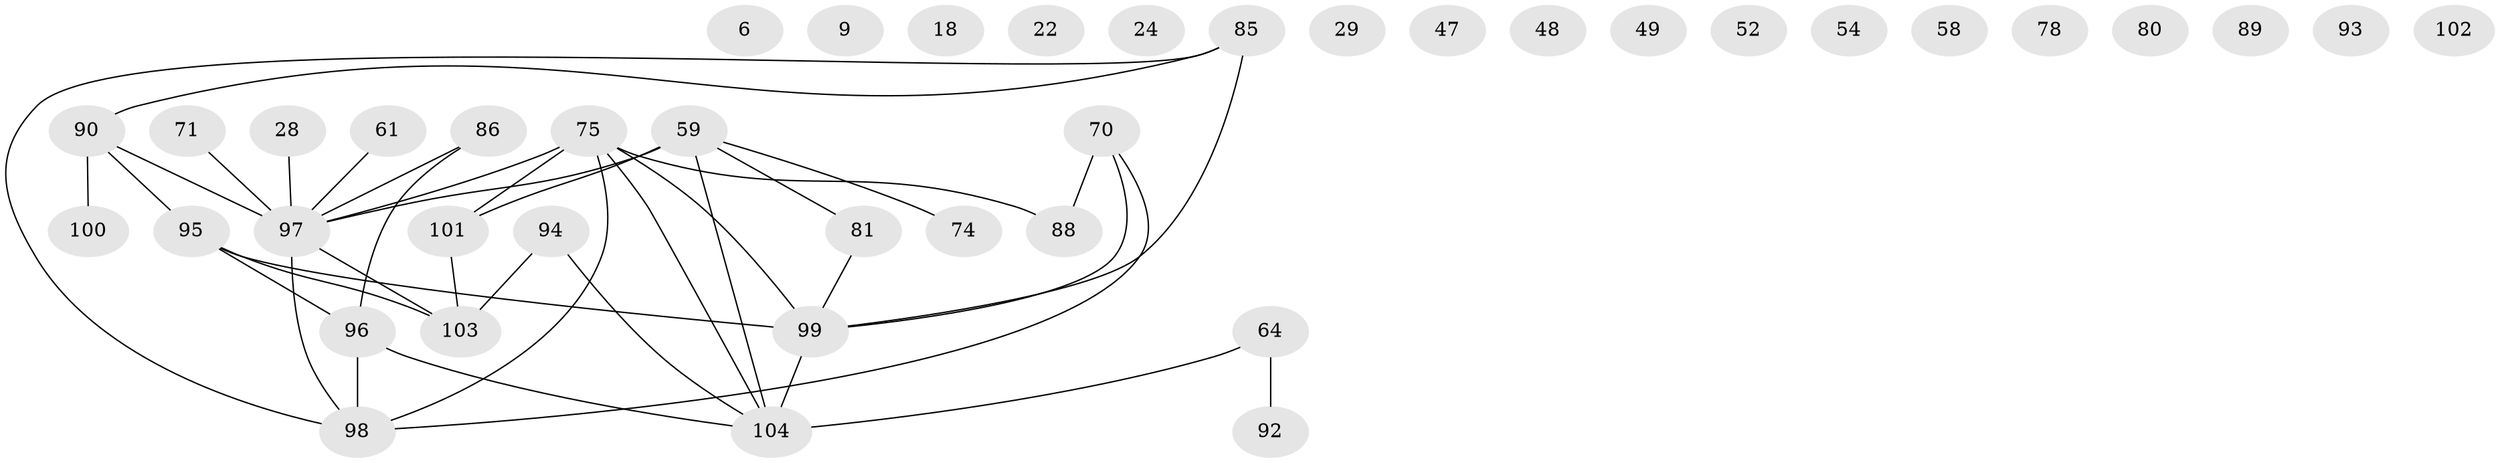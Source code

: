 // original degree distribution, {4: 0.15384615384615385, 3: 0.15384615384615385, 2: 0.2692307692307692, 0: 0.1346153846153846, 5: 0.0673076923076923, 1: 0.19230769230769232, 9: 0.009615384615384616, 6: 0.019230769230769232}
// Generated by graph-tools (version 1.1) at 2025/42/03/04/25 21:42:17]
// undirected, 41 vertices, 39 edges
graph export_dot {
graph [start="1"]
  node [color=gray90,style=filled];
  6;
  9;
  18;
  22;
  24 [super="+21"];
  28;
  29;
  47;
  48;
  49;
  52 [super="+34"];
  54;
  58;
  59 [super="+33"];
  61;
  64 [super="+43"];
  70;
  71;
  74;
  75 [super="+50+46"];
  78;
  80;
  81;
  85 [super="+3+31+79"];
  86 [super="+12"];
  88 [super="+36"];
  89;
  90 [super="+37"];
  92 [super="+84"];
  93 [super="+17+23+67"];
  94;
  95 [super="+42"];
  96;
  97 [super="+1+63+55+66+76+26"];
  98 [super="+65+53+68+87+91"];
  99 [super="+41+19+83"];
  100;
  101 [super="+82"];
  102;
  103 [super="+60"];
  104 [super="+73+57"];
  28 -- 97;
  59 -- 81;
  59 -- 101 [weight=3];
  59 -- 74;
  59 -- 97 [weight=6];
  59 -- 104 [weight=2];
  61 -- 97;
  64 -- 104 [weight=2];
  64 -- 92;
  70 -- 88 [weight=2];
  70 -- 99;
  70 -- 98;
  71 -- 97;
  75 -- 88 [weight=2];
  75 -- 101;
  75 -- 97 [weight=3];
  75 -- 104 [weight=2];
  75 -- 99;
  75 -- 98;
  81 -- 99;
  85 -- 99 [weight=3];
  85 -- 90;
  85 -- 98;
  86 -- 96;
  86 -- 97;
  90 -- 100;
  90 -- 97;
  90 -- 95;
  94 -- 103;
  94 -- 104;
  95 -- 96;
  95 -- 103;
  95 -- 99;
  96 -- 98;
  96 -- 104;
  97 -- 103 [weight=2];
  97 -- 98;
  99 -- 104 [weight=4];
  101 -- 103;
}

